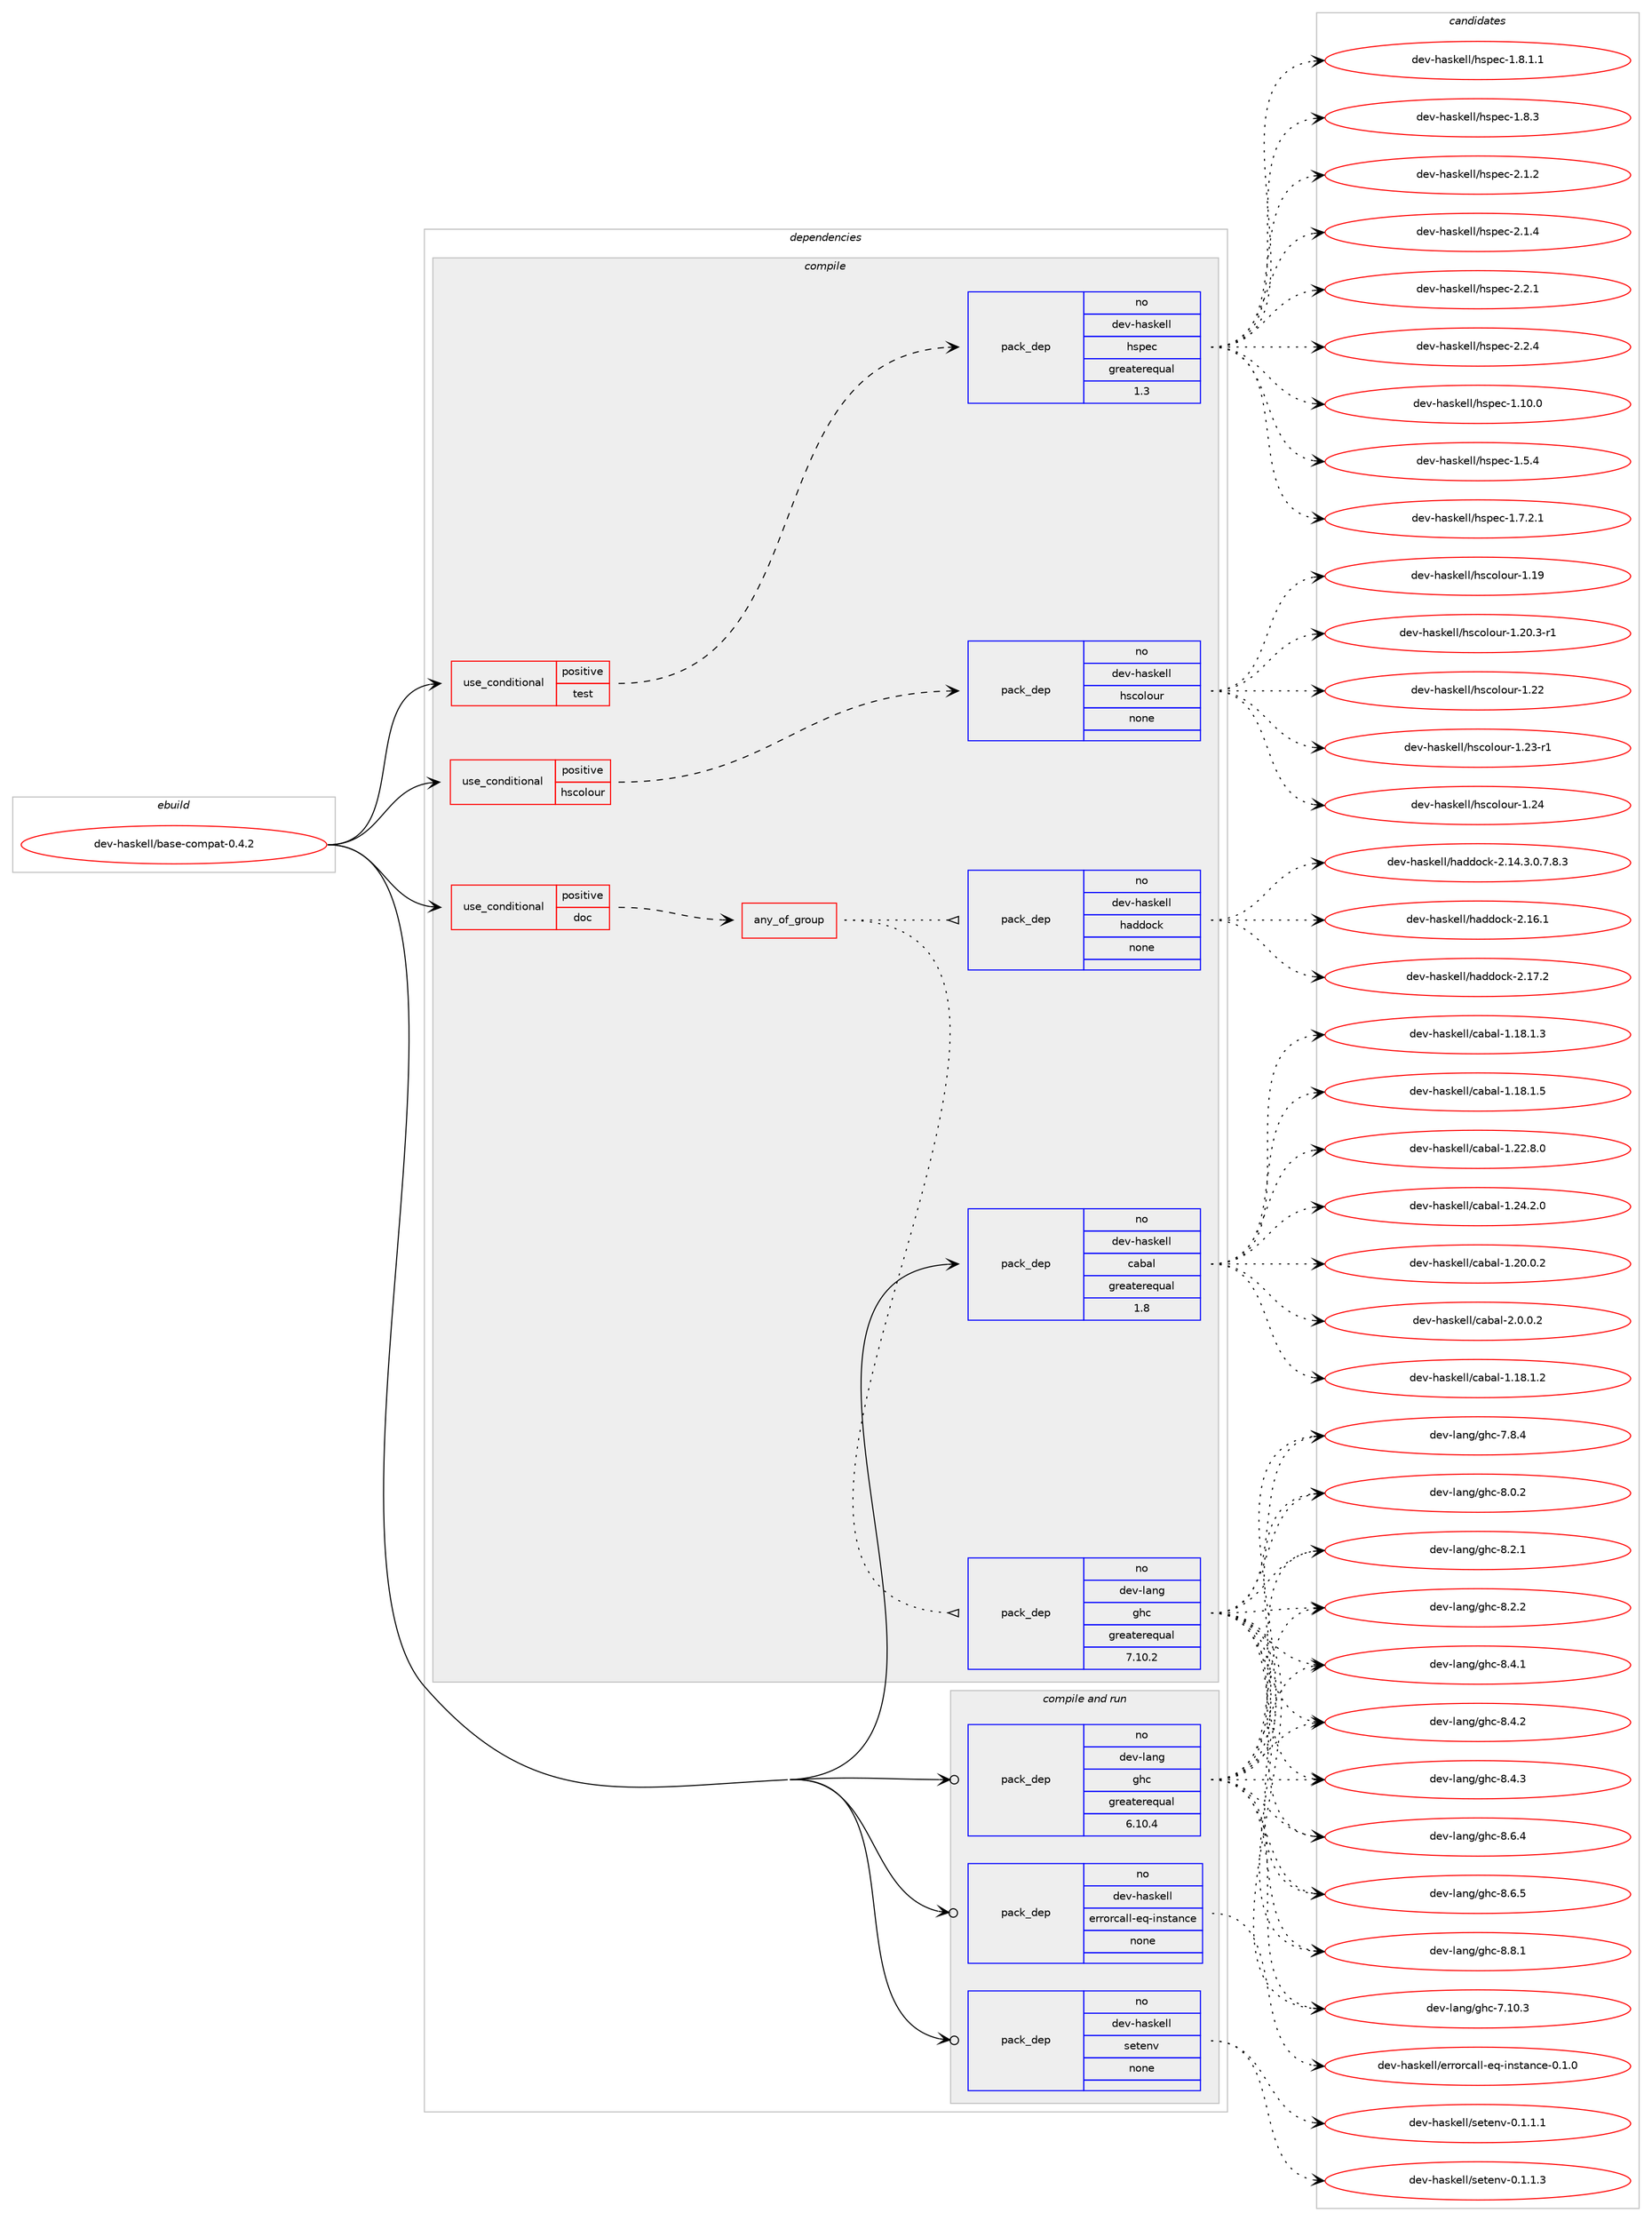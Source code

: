 digraph prolog {

# *************
# Graph options
# *************

newrank=true;
concentrate=true;
compound=true;
graph [rankdir=LR,fontname=Helvetica,fontsize=10,ranksep=1.5];#, ranksep=2.5, nodesep=0.2];
edge  [arrowhead=vee];
node  [fontname=Helvetica,fontsize=10];

# **********
# The ebuild
# **********

subgraph cluster_leftcol {
color=gray;
rank=same;
label=<<i>ebuild</i>>;
id [label="dev-haskell/base-compat-0.4.2", color=red, width=4, href="../dev-haskell/base-compat-0.4.2.svg"];
}

# ****************
# The dependencies
# ****************

subgraph cluster_midcol {
color=gray;
label=<<i>dependencies</i>>;
subgraph cluster_compile {
fillcolor="#eeeeee";
style=filled;
label=<<i>compile</i>>;
subgraph cond124822 {
dependency526934 [label=<<TABLE BORDER="0" CELLBORDER="1" CELLSPACING="0" CELLPADDING="4"><TR><TD ROWSPAN="3" CELLPADDING="10">use_conditional</TD></TR><TR><TD>positive</TD></TR><TR><TD>doc</TD></TR></TABLE>>, shape=none, color=red];
subgraph any9510 {
dependency526935 [label=<<TABLE BORDER="0" CELLBORDER="1" CELLSPACING="0" CELLPADDING="4"><TR><TD CELLPADDING="10">any_of_group</TD></TR></TABLE>>, shape=none, color=red];subgraph pack392245 {
dependency526936 [label=<<TABLE BORDER="0" CELLBORDER="1" CELLSPACING="0" CELLPADDING="4" WIDTH="220"><TR><TD ROWSPAN="6" CELLPADDING="30">pack_dep</TD></TR><TR><TD WIDTH="110">no</TD></TR><TR><TD>dev-haskell</TD></TR><TR><TD>haddock</TD></TR><TR><TD>none</TD></TR><TR><TD></TD></TR></TABLE>>, shape=none, color=blue];
}
dependency526935:e -> dependency526936:w [weight=20,style="dotted",arrowhead="oinv"];
subgraph pack392246 {
dependency526937 [label=<<TABLE BORDER="0" CELLBORDER="1" CELLSPACING="0" CELLPADDING="4" WIDTH="220"><TR><TD ROWSPAN="6" CELLPADDING="30">pack_dep</TD></TR><TR><TD WIDTH="110">no</TD></TR><TR><TD>dev-lang</TD></TR><TR><TD>ghc</TD></TR><TR><TD>greaterequal</TD></TR><TR><TD>7.10.2</TD></TR></TABLE>>, shape=none, color=blue];
}
dependency526935:e -> dependency526937:w [weight=20,style="dotted",arrowhead="oinv"];
}
dependency526934:e -> dependency526935:w [weight=20,style="dashed",arrowhead="vee"];
}
id:e -> dependency526934:w [weight=20,style="solid",arrowhead="vee"];
subgraph cond124823 {
dependency526938 [label=<<TABLE BORDER="0" CELLBORDER="1" CELLSPACING="0" CELLPADDING="4"><TR><TD ROWSPAN="3" CELLPADDING="10">use_conditional</TD></TR><TR><TD>positive</TD></TR><TR><TD>hscolour</TD></TR></TABLE>>, shape=none, color=red];
subgraph pack392247 {
dependency526939 [label=<<TABLE BORDER="0" CELLBORDER="1" CELLSPACING="0" CELLPADDING="4" WIDTH="220"><TR><TD ROWSPAN="6" CELLPADDING="30">pack_dep</TD></TR><TR><TD WIDTH="110">no</TD></TR><TR><TD>dev-haskell</TD></TR><TR><TD>hscolour</TD></TR><TR><TD>none</TD></TR><TR><TD></TD></TR></TABLE>>, shape=none, color=blue];
}
dependency526938:e -> dependency526939:w [weight=20,style="dashed",arrowhead="vee"];
}
id:e -> dependency526938:w [weight=20,style="solid",arrowhead="vee"];
subgraph cond124824 {
dependency526940 [label=<<TABLE BORDER="0" CELLBORDER="1" CELLSPACING="0" CELLPADDING="4"><TR><TD ROWSPAN="3" CELLPADDING="10">use_conditional</TD></TR><TR><TD>positive</TD></TR><TR><TD>test</TD></TR></TABLE>>, shape=none, color=red];
subgraph pack392248 {
dependency526941 [label=<<TABLE BORDER="0" CELLBORDER="1" CELLSPACING="0" CELLPADDING="4" WIDTH="220"><TR><TD ROWSPAN="6" CELLPADDING="30">pack_dep</TD></TR><TR><TD WIDTH="110">no</TD></TR><TR><TD>dev-haskell</TD></TR><TR><TD>hspec</TD></TR><TR><TD>greaterequal</TD></TR><TR><TD>1.3</TD></TR></TABLE>>, shape=none, color=blue];
}
dependency526940:e -> dependency526941:w [weight=20,style="dashed",arrowhead="vee"];
}
id:e -> dependency526940:w [weight=20,style="solid",arrowhead="vee"];
subgraph pack392249 {
dependency526942 [label=<<TABLE BORDER="0" CELLBORDER="1" CELLSPACING="0" CELLPADDING="4" WIDTH="220"><TR><TD ROWSPAN="6" CELLPADDING="30">pack_dep</TD></TR><TR><TD WIDTH="110">no</TD></TR><TR><TD>dev-haskell</TD></TR><TR><TD>cabal</TD></TR><TR><TD>greaterequal</TD></TR><TR><TD>1.8</TD></TR></TABLE>>, shape=none, color=blue];
}
id:e -> dependency526942:w [weight=20,style="solid",arrowhead="vee"];
}
subgraph cluster_compileandrun {
fillcolor="#eeeeee";
style=filled;
label=<<i>compile and run</i>>;
subgraph pack392250 {
dependency526943 [label=<<TABLE BORDER="0" CELLBORDER="1" CELLSPACING="0" CELLPADDING="4" WIDTH="220"><TR><TD ROWSPAN="6" CELLPADDING="30">pack_dep</TD></TR><TR><TD WIDTH="110">no</TD></TR><TR><TD>dev-haskell</TD></TR><TR><TD>errorcall-eq-instance</TD></TR><TR><TD>none</TD></TR><TR><TD></TD></TR></TABLE>>, shape=none, color=blue];
}
id:e -> dependency526943:w [weight=20,style="solid",arrowhead="odotvee"];
subgraph pack392251 {
dependency526944 [label=<<TABLE BORDER="0" CELLBORDER="1" CELLSPACING="0" CELLPADDING="4" WIDTH="220"><TR><TD ROWSPAN="6" CELLPADDING="30">pack_dep</TD></TR><TR><TD WIDTH="110">no</TD></TR><TR><TD>dev-haskell</TD></TR><TR><TD>setenv</TD></TR><TR><TD>none</TD></TR><TR><TD></TD></TR></TABLE>>, shape=none, color=blue];
}
id:e -> dependency526944:w [weight=20,style="solid",arrowhead="odotvee"];
subgraph pack392252 {
dependency526945 [label=<<TABLE BORDER="0" CELLBORDER="1" CELLSPACING="0" CELLPADDING="4" WIDTH="220"><TR><TD ROWSPAN="6" CELLPADDING="30">pack_dep</TD></TR><TR><TD WIDTH="110">no</TD></TR><TR><TD>dev-lang</TD></TR><TR><TD>ghc</TD></TR><TR><TD>greaterequal</TD></TR><TR><TD>6.10.4</TD></TR></TABLE>>, shape=none, color=blue];
}
id:e -> dependency526945:w [weight=20,style="solid",arrowhead="odotvee"];
}
subgraph cluster_run {
fillcolor="#eeeeee";
style=filled;
label=<<i>run</i>>;
}
}

# **************
# The candidates
# **************

subgraph cluster_choices {
rank=same;
color=gray;
label=<<i>candidates</i>>;

subgraph choice392245 {
color=black;
nodesep=1;
choice1001011184510497115107101108108471049710010011199107455046495246514648465546564651 [label="dev-haskell/haddock-2.14.3.0.7.8.3", color=red, width=4,href="../dev-haskell/haddock-2.14.3.0.7.8.3.svg"];
choice100101118451049711510710110810847104971001001119910745504649544649 [label="dev-haskell/haddock-2.16.1", color=red, width=4,href="../dev-haskell/haddock-2.16.1.svg"];
choice100101118451049711510710110810847104971001001119910745504649554650 [label="dev-haskell/haddock-2.17.2", color=red, width=4,href="../dev-haskell/haddock-2.17.2.svg"];
dependency526936:e -> choice1001011184510497115107101108108471049710010011199107455046495246514648465546564651:w [style=dotted,weight="100"];
dependency526936:e -> choice100101118451049711510710110810847104971001001119910745504649544649:w [style=dotted,weight="100"];
dependency526936:e -> choice100101118451049711510710110810847104971001001119910745504649554650:w [style=dotted,weight="100"];
}
subgraph choice392246 {
color=black;
nodesep=1;
choice1001011184510897110103471031049945554649484651 [label="dev-lang/ghc-7.10.3", color=red, width=4,href="../dev-lang/ghc-7.10.3.svg"];
choice10010111845108971101034710310499455546564652 [label="dev-lang/ghc-7.8.4", color=red, width=4,href="../dev-lang/ghc-7.8.4.svg"];
choice10010111845108971101034710310499455646484650 [label="dev-lang/ghc-8.0.2", color=red, width=4,href="../dev-lang/ghc-8.0.2.svg"];
choice10010111845108971101034710310499455646504649 [label="dev-lang/ghc-8.2.1", color=red, width=4,href="../dev-lang/ghc-8.2.1.svg"];
choice10010111845108971101034710310499455646504650 [label="dev-lang/ghc-8.2.2", color=red, width=4,href="../dev-lang/ghc-8.2.2.svg"];
choice10010111845108971101034710310499455646524649 [label="dev-lang/ghc-8.4.1", color=red, width=4,href="../dev-lang/ghc-8.4.1.svg"];
choice10010111845108971101034710310499455646524650 [label="dev-lang/ghc-8.4.2", color=red, width=4,href="../dev-lang/ghc-8.4.2.svg"];
choice10010111845108971101034710310499455646524651 [label="dev-lang/ghc-8.4.3", color=red, width=4,href="../dev-lang/ghc-8.4.3.svg"];
choice10010111845108971101034710310499455646544652 [label="dev-lang/ghc-8.6.4", color=red, width=4,href="../dev-lang/ghc-8.6.4.svg"];
choice10010111845108971101034710310499455646544653 [label="dev-lang/ghc-8.6.5", color=red, width=4,href="../dev-lang/ghc-8.6.5.svg"];
choice10010111845108971101034710310499455646564649 [label="dev-lang/ghc-8.8.1", color=red, width=4,href="../dev-lang/ghc-8.8.1.svg"];
dependency526937:e -> choice1001011184510897110103471031049945554649484651:w [style=dotted,weight="100"];
dependency526937:e -> choice10010111845108971101034710310499455546564652:w [style=dotted,weight="100"];
dependency526937:e -> choice10010111845108971101034710310499455646484650:w [style=dotted,weight="100"];
dependency526937:e -> choice10010111845108971101034710310499455646504649:w [style=dotted,weight="100"];
dependency526937:e -> choice10010111845108971101034710310499455646504650:w [style=dotted,weight="100"];
dependency526937:e -> choice10010111845108971101034710310499455646524649:w [style=dotted,weight="100"];
dependency526937:e -> choice10010111845108971101034710310499455646524650:w [style=dotted,weight="100"];
dependency526937:e -> choice10010111845108971101034710310499455646524651:w [style=dotted,weight="100"];
dependency526937:e -> choice10010111845108971101034710310499455646544652:w [style=dotted,weight="100"];
dependency526937:e -> choice10010111845108971101034710310499455646544653:w [style=dotted,weight="100"];
dependency526937:e -> choice10010111845108971101034710310499455646564649:w [style=dotted,weight="100"];
}
subgraph choice392247 {
color=black;
nodesep=1;
choice100101118451049711510710110810847104115991111081111171144549464957 [label="dev-haskell/hscolour-1.19", color=red, width=4,href="../dev-haskell/hscolour-1.19.svg"];
choice10010111845104971151071011081084710411599111108111117114454946504846514511449 [label="dev-haskell/hscolour-1.20.3-r1", color=red, width=4,href="../dev-haskell/hscolour-1.20.3-r1.svg"];
choice100101118451049711510710110810847104115991111081111171144549465050 [label="dev-haskell/hscolour-1.22", color=red, width=4,href="../dev-haskell/hscolour-1.22.svg"];
choice1001011184510497115107101108108471041159911110811111711445494650514511449 [label="dev-haskell/hscolour-1.23-r1", color=red, width=4,href="../dev-haskell/hscolour-1.23-r1.svg"];
choice100101118451049711510710110810847104115991111081111171144549465052 [label="dev-haskell/hscolour-1.24", color=red, width=4,href="../dev-haskell/hscolour-1.24.svg"];
dependency526939:e -> choice100101118451049711510710110810847104115991111081111171144549464957:w [style=dotted,weight="100"];
dependency526939:e -> choice10010111845104971151071011081084710411599111108111117114454946504846514511449:w [style=dotted,weight="100"];
dependency526939:e -> choice100101118451049711510710110810847104115991111081111171144549465050:w [style=dotted,weight="100"];
dependency526939:e -> choice1001011184510497115107101108108471041159911110811111711445494650514511449:w [style=dotted,weight="100"];
dependency526939:e -> choice100101118451049711510710110810847104115991111081111171144549465052:w [style=dotted,weight="100"];
}
subgraph choice392248 {
color=black;
nodesep=1;
choice1001011184510497115107101108108471041151121019945494649484648 [label="dev-haskell/hspec-1.10.0", color=red, width=4,href="../dev-haskell/hspec-1.10.0.svg"];
choice10010111845104971151071011081084710411511210199454946534652 [label="dev-haskell/hspec-1.5.4", color=red, width=4,href="../dev-haskell/hspec-1.5.4.svg"];
choice100101118451049711510710110810847104115112101994549465546504649 [label="dev-haskell/hspec-1.7.2.1", color=red, width=4,href="../dev-haskell/hspec-1.7.2.1.svg"];
choice100101118451049711510710110810847104115112101994549465646494649 [label="dev-haskell/hspec-1.8.1.1", color=red, width=4,href="../dev-haskell/hspec-1.8.1.1.svg"];
choice10010111845104971151071011081084710411511210199454946564651 [label="dev-haskell/hspec-1.8.3", color=red, width=4,href="../dev-haskell/hspec-1.8.3.svg"];
choice10010111845104971151071011081084710411511210199455046494650 [label="dev-haskell/hspec-2.1.2", color=red, width=4,href="../dev-haskell/hspec-2.1.2.svg"];
choice10010111845104971151071011081084710411511210199455046494652 [label="dev-haskell/hspec-2.1.4", color=red, width=4,href="../dev-haskell/hspec-2.1.4.svg"];
choice10010111845104971151071011081084710411511210199455046504649 [label="dev-haskell/hspec-2.2.1", color=red, width=4,href="../dev-haskell/hspec-2.2.1.svg"];
choice10010111845104971151071011081084710411511210199455046504652 [label="dev-haskell/hspec-2.2.4", color=red, width=4,href="../dev-haskell/hspec-2.2.4.svg"];
dependency526941:e -> choice1001011184510497115107101108108471041151121019945494649484648:w [style=dotted,weight="100"];
dependency526941:e -> choice10010111845104971151071011081084710411511210199454946534652:w [style=dotted,weight="100"];
dependency526941:e -> choice100101118451049711510710110810847104115112101994549465546504649:w [style=dotted,weight="100"];
dependency526941:e -> choice100101118451049711510710110810847104115112101994549465646494649:w [style=dotted,weight="100"];
dependency526941:e -> choice10010111845104971151071011081084710411511210199454946564651:w [style=dotted,weight="100"];
dependency526941:e -> choice10010111845104971151071011081084710411511210199455046494650:w [style=dotted,weight="100"];
dependency526941:e -> choice10010111845104971151071011081084710411511210199455046494652:w [style=dotted,weight="100"];
dependency526941:e -> choice10010111845104971151071011081084710411511210199455046504649:w [style=dotted,weight="100"];
dependency526941:e -> choice10010111845104971151071011081084710411511210199455046504652:w [style=dotted,weight="100"];
}
subgraph choice392249 {
color=black;
nodesep=1;
choice10010111845104971151071011081084799979897108454946495646494650 [label="dev-haskell/cabal-1.18.1.2", color=red, width=4,href="../dev-haskell/cabal-1.18.1.2.svg"];
choice10010111845104971151071011081084799979897108454946495646494651 [label="dev-haskell/cabal-1.18.1.3", color=red, width=4,href="../dev-haskell/cabal-1.18.1.3.svg"];
choice10010111845104971151071011081084799979897108454946495646494653 [label="dev-haskell/cabal-1.18.1.5", color=red, width=4,href="../dev-haskell/cabal-1.18.1.5.svg"];
choice10010111845104971151071011081084799979897108454946504846484650 [label="dev-haskell/cabal-1.20.0.2", color=red, width=4,href="../dev-haskell/cabal-1.20.0.2.svg"];
choice10010111845104971151071011081084799979897108454946505046564648 [label="dev-haskell/cabal-1.22.8.0", color=red, width=4,href="../dev-haskell/cabal-1.22.8.0.svg"];
choice10010111845104971151071011081084799979897108454946505246504648 [label="dev-haskell/cabal-1.24.2.0", color=red, width=4,href="../dev-haskell/cabal-1.24.2.0.svg"];
choice100101118451049711510710110810847999798971084550464846484650 [label="dev-haskell/cabal-2.0.0.2", color=red, width=4,href="../dev-haskell/cabal-2.0.0.2.svg"];
dependency526942:e -> choice10010111845104971151071011081084799979897108454946495646494650:w [style=dotted,weight="100"];
dependency526942:e -> choice10010111845104971151071011081084799979897108454946495646494651:w [style=dotted,weight="100"];
dependency526942:e -> choice10010111845104971151071011081084799979897108454946495646494653:w [style=dotted,weight="100"];
dependency526942:e -> choice10010111845104971151071011081084799979897108454946504846484650:w [style=dotted,weight="100"];
dependency526942:e -> choice10010111845104971151071011081084799979897108454946505046564648:w [style=dotted,weight="100"];
dependency526942:e -> choice10010111845104971151071011081084799979897108454946505246504648:w [style=dotted,weight="100"];
dependency526942:e -> choice100101118451049711510710110810847999798971084550464846484650:w [style=dotted,weight="100"];
}
subgraph choice392250 {
color=black;
nodesep=1;
choice100101118451049711510710110810847101114114111114999710810845101113451051101151169711099101454846494648 [label="dev-haskell/errorcall-eq-instance-0.1.0", color=red, width=4,href="../dev-haskell/errorcall-eq-instance-0.1.0.svg"];
dependency526943:e -> choice100101118451049711510710110810847101114114111114999710810845101113451051101151169711099101454846494648:w [style=dotted,weight="100"];
}
subgraph choice392251 {
color=black;
nodesep=1;
choice1001011184510497115107101108108471151011161011101184548464946494649 [label="dev-haskell/setenv-0.1.1.1", color=red, width=4,href="../dev-haskell/setenv-0.1.1.1.svg"];
choice1001011184510497115107101108108471151011161011101184548464946494651 [label="dev-haskell/setenv-0.1.1.3", color=red, width=4,href="../dev-haskell/setenv-0.1.1.3.svg"];
dependency526944:e -> choice1001011184510497115107101108108471151011161011101184548464946494649:w [style=dotted,weight="100"];
dependency526944:e -> choice1001011184510497115107101108108471151011161011101184548464946494651:w [style=dotted,weight="100"];
}
subgraph choice392252 {
color=black;
nodesep=1;
choice1001011184510897110103471031049945554649484651 [label="dev-lang/ghc-7.10.3", color=red, width=4,href="../dev-lang/ghc-7.10.3.svg"];
choice10010111845108971101034710310499455546564652 [label="dev-lang/ghc-7.8.4", color=red, width=4,href="../dev-lang/ghc-7.8.4.svg"];
choice10010111845108971101034710310499455646484650 [label="dev-lang/ghc-8.0.2", color=red, width=4,href="../dev-lang/ghc-8.0.2.svg"];
choice10010111845108971101034710310499455646504649 [label="dev-lang/ghc-8.2.1", color=red, width=4,href="../dev-lang/ghc-8.2.1.svg"];
choice10010111845108971101034710310499455646504650 [label="dev-lang/ghc-8.2.2", color=red, width=4,href="../dev-lang/ghc-8.2.2.svg"];
choice10010111845108971101034710310499455646524649 [label="dev-lang/ghc-8.4.1", color=red, width=4,href="../dev-lang/ghc-8.4.1.svg"];
choice10010111845108971101034710310499455646524650 [label="dev-lang/ghc-8.4.2", color=red, width=4,href="../dev-lang/ghc-8.4.2.svg"];
choice10010111845108971101034710310499455646524651 [label="dev-lang/ghc-8.4.3", color=red, width=4,href="../dev-lang/ghc-8.4.3.svg"];
choice10010111845108971101034710310499455646544652 [label="dev-lang/ghc-8.6.4", color=red, width=4,href="../dev-lang/ghc-8.6.4.svg"];
choice10010111845108971101034710310499455646544653 [label="dev-lang/ghc-8.6.5", color=red, width=4,href="../dev-lang/ghc-8.6.5.svg"];
choice10010111845108971101034710310499455646564649 [label="dev-lang/ghc-8.8.1", color=red, width=4,href="../dev-lang/ghc-8.8.1.svg"];
dependency526945:e -> choice1001011184510897110103471031049945554649484651:w [style=dotted,weight="100"];
dependency526945:e -> choice10010111845108971101034710310499455546564652:w [style=dotted,weight="100"];
dependency526945:e -> choice10010111845108971101034710310499455646484650:w [style=dotted,weight="100"];
dependency526945:e -> choice10010111845108971101034710310499455646504649:w [style=dotted,weight="100"];
dependency526945:e -> choice10010111845108971101034710310499455646504650:w [style=dotted,weight="100"];
dependency526945:e -> choice10010111845108971101034710310499455646524649:w [style=dotted,weight="100"];
dependency526945:e -> choice10010111845108971101034710310499455646524650:w [style=dotted,weight="100"];
dependency526945:e -> choice10010111845108971101034710310499455646524651:w [style=dotted,weight="100"];
dependency526945:e -> choice10010111845108971101034710310499455646544652:w [style=dotted,weight="100"];
dependency526945:e -> choice10010111845108971101034710310499455646544653:w [style=dotted,weight="100"];
dependency526945:e -> choice10010111845108971101034710310499455646564649:w [style=dotted,weight="100"];
}
}

}
